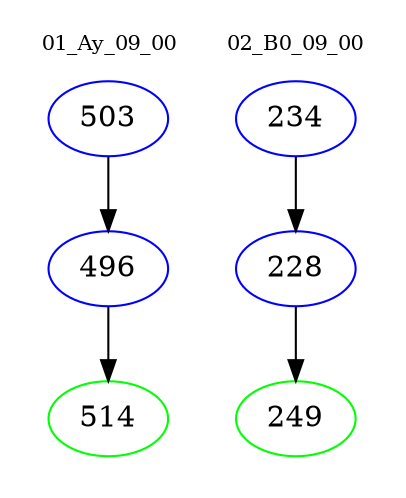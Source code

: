 digraph{
subgraph cluster_0 {
color = white
label = "01_Ay_09_00";
fontsize=10;
T0_503 [label="503", color="blue"]
T0_503 -> T0_496 [color="black"]
T0_496 [label="496", color="blue"]
T0_496 -> T0_514 [color="black"]
T0_514 [label="514", color="green"]
}
subgraph cluster_1 {
color = white
label = "02_B0_09_00";
fontsize=10;
T1_234 [label="234", color="blue"]
T1_234 -> T1_228 [color="black"]
T1_228 [label="228", color="blue"]
T1_228 -> T1_249 [color="black"]
T1_249 [label="249", color="green"]
}
}
